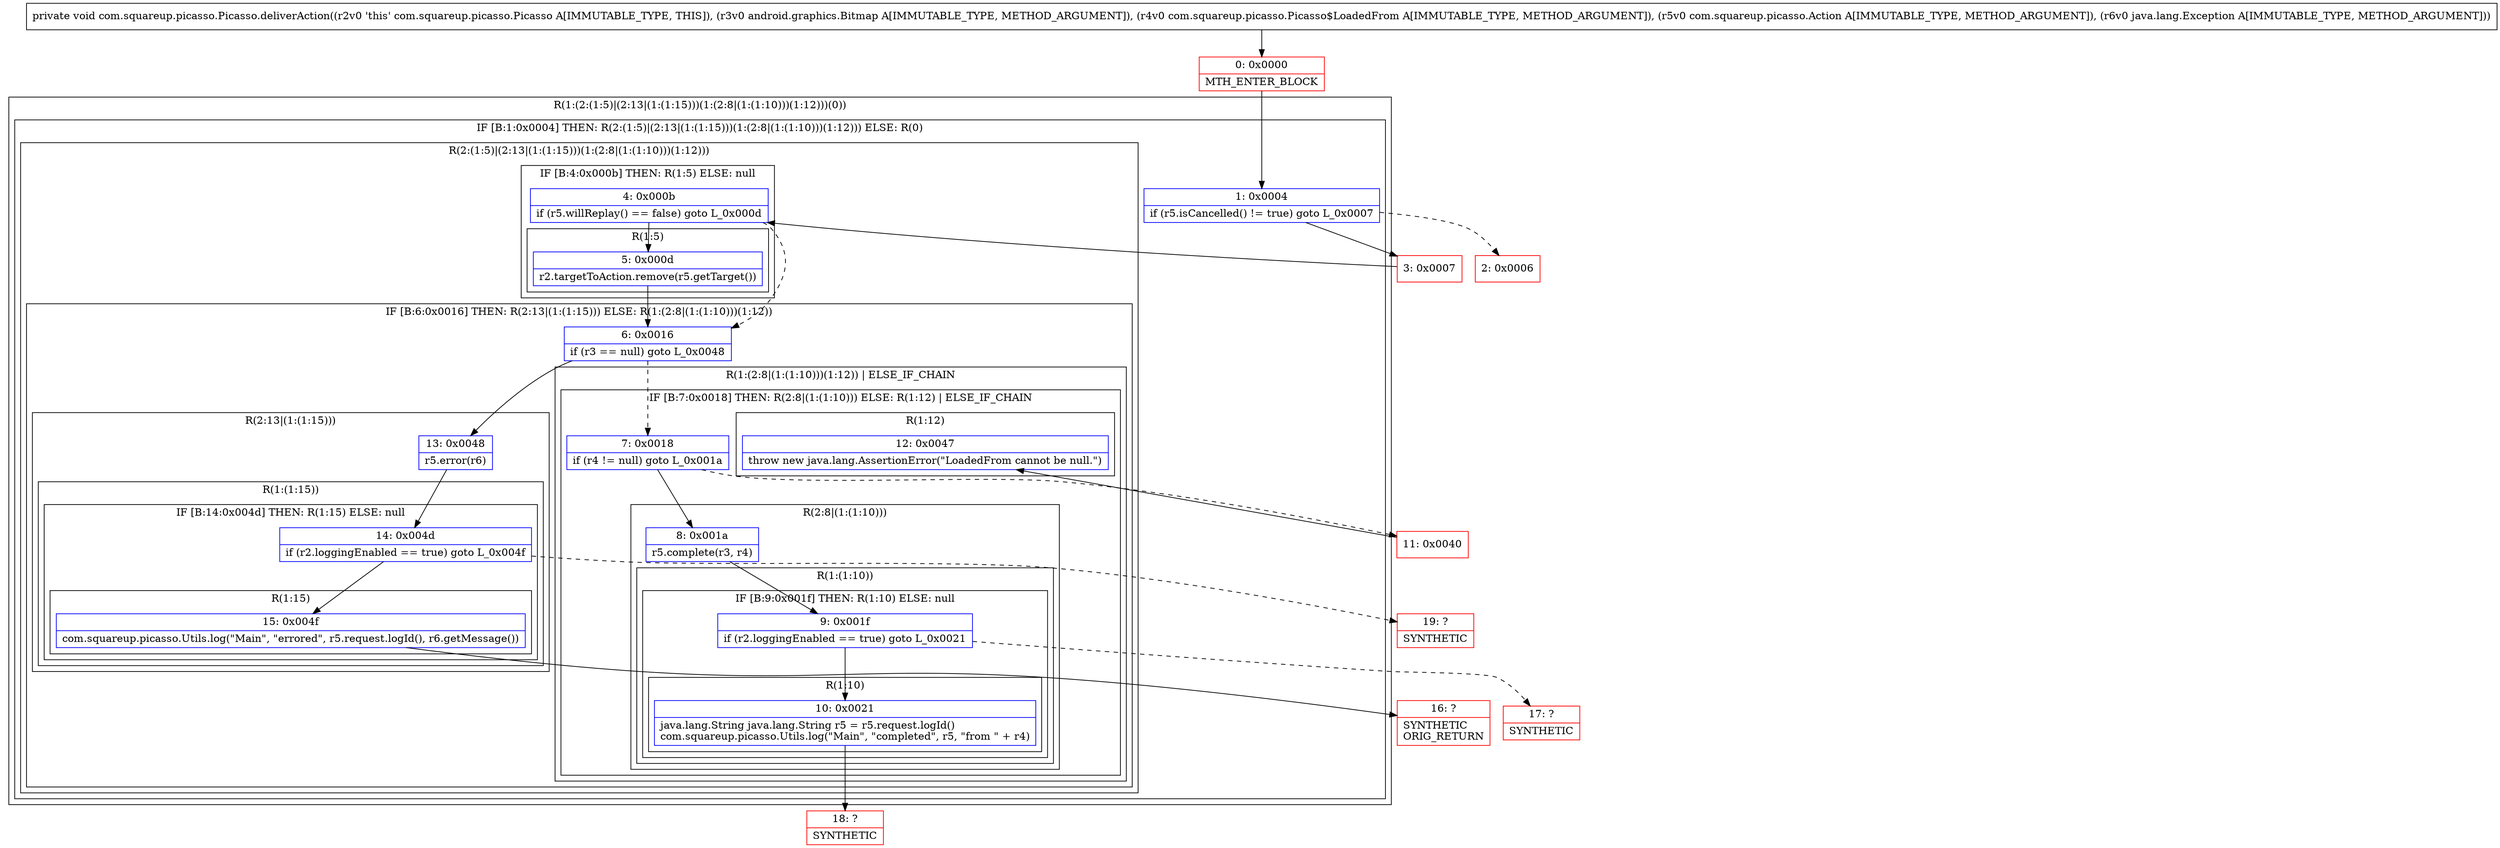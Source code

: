 digraph "CFG forcom.squareup.picasso.Picasso.deliverAction(Landroid\/graphics\/Bitmap;Lcom\/squareup\/picasso\/Picasso$LoadedFrom;Lcom\/squareup\/picasso\/Action;Ljava\/lang\/Exception;)V" {
subgraph cluster_Region_134556229 {
label = "R(1:(2:(1:5)|(2:13|(1:(1:15)))(1:(2:8|(1:(1:10)))(1:12)))(0))";
node [shape=record,color=blue];
subgraph cluster_IfRegion_106873798 {
label = "IF [B:1:0x0004] THEN: R(2:(1:5)|(2:13|(1:(1:15)))(1:(2:8|(1:(1:10)))(1:12))) ELSE: R(0)";
node [shape=record,color=blue];
Node_1 [shape=record,label="{1\:\ 0x0004|if (r5.isCancelled() != true) goto L_0x0007\l}"];
subgraph cluster_Region_1473533861 {
label = "R(2:(1:5)|(2:13|(1:(1:15)))(1:(2:8|(1:(1:10)))(1:12)))";
node [shape=record,color=blue];
subgraph cluster_IfRegion_1353683759 {
label = "IF [B:4:0x000b] THEN: R(1:5) ELSE: null";
node [shape=record,color=blue];
Node_4 [shape=record,label="{4\:\ 0x000b|if (r5.willReplay() == false) goto L_0x000d\l}"];
subgraph cluster_Region_1901710461 {
label = "R(1:5)";
node [shape=record,color=blue];
Node_5 [shape=record,label="{5\:\ 0x000d|r2.targetToAction.remove(r5.getTarget())\l}"];
}
}
subgraph cluster_IfRegion_23683427 {
label = "IF [B:6:0x0016] THEN: R(2:13|(1:(1:15))) ELSE: R(1:(2:8|(1:(1:10)))(1:12))";
node [shape=record,color=blue];
Node_6 [shape=record,label="{6\:\ 0x0016|if (r3 == null) goto L_0x0048\l}"];
subgraph cluster_Region_1962239892 {
label = "R(2:13|(1:(1:15)))";
node [shape=record,color=blue];
Node_13 [shape=record,label="{13\:\ 0x0048|r5.error(r6)\l}"];
subgraph cluster_Region_1492104398 {
label = "R(1:(1:15))";
node [shape=record,color=blue];
subgraph cluster_IfRegion_1743430026 {
label = "IF [B:14:0x004d] THEN: R(1:15) ELSE: null";
node [shape=record,color=blue];
Node_14 [shape=record,label="{14\:\ 0x004d|if (r2.loggingEnabled == true) goto L_0x004f\l}"];
subgraph cluster_Region_759346797 {
label = "R(1:15)";
node [shape=record,color=blue];
Node_15 [shape=record,label="{15\:\ 0x004f|com.squareup.picasso.Utils.log(\"Main\", \"errored\", r5.request.logId(), r6.getMessage())\l}"];
}
}
}
}
subgraph cluster_Region_1918152086 {
label = "R(1:(2:8|(1:(1:10)))(1:12)) | ELSE_IF_CHAIN\l";
node [shape=record,color=blue];
subgraph cluster_IfRegion_1463299798 {
label = "IF [B:7:0x0018] THEN: R(2:8|(1:(1:10))) ELSE: R(1:12) | ELSE_IF_CHAIN\l";
node [shape=record,color=blue];
Node_7 [shape=record,label="{7\:\ 0x0018|if (r4 != null) goto L_0x001a\l}"];
subgraph cluster_Region_1709978442 {
label = "R(2:8|(1:(1:10)))";
node [shape=record,color=blue];
Node_8 [shape=record,label="{8\:\ 0x001a|r5.complete(r3, r4)\l}"];
subgraph cluster_Region_1571098692 {
label = "R(1:(1:10))";
node [shape=record,color=blue];
subgraph cluster_IfRegion_172633723 {
label = "IF [B:9:0x001f] THEN: R(1:10) ELSE: null";
node [shape=record,color=blue];
Node_9 [shape=record,label="{9\:\ 0x001f|if (r2.loggingEnabled == true) goto L_0x0021\l}"];
subgraph cluster_Region_1130419339 {
label = "R(1:10)";
node [shape=record,color=blue];
Node_10 [shape=record,label="{10\:\ 0x0021|java.lang.String java.lang.String r5 = r5.request.logId()\lcom.squareup.picasso.Utils.log(\"Main\", \"completed\", r5, \"from \" + r4)\l}"];
}
}
}
}
subgraph cluster_Region_479395706 {
label = "R(1:12)";
node [shape=record,color=blue];
Node_12 [shape=record,label="{12\:\ 0x0047|throw new java.lang.AssertionError(\"LoadedFrom cannot be null.\")\l}"];
}
}
}
}
}
subgraph cluster_Region_417397185 {
label = "R(0)";
node [shape=record,color=blue];
}
}
}
Node_0 [shape=record,color=red,label="{0\:\ 0x0000|MTH_ENTER_BLOCK\l}"];
Node_2 [shape=record,color=red,label="{2\:\ 0x0006}"];
Node_3 [shape=record,color=red,label="{3\:\ 0x0007}"];
Node_11 [shape=record,color=red,label="{11\:\ 0x0040}"];
Node_16 [shape=record,color=red,label="{16\:\ ?|SYNTHETIC\lORIG_RETURN\l}"];
Node_17 [shape=record,color=red,label="{17\:\ ?|SYNTHETIC\l}"];
Node_18 [shape=record,color=red,label="{18\:\ ?|SYNTHETIC\l}"];
Node_19 [shape=record,color=red,label="{19\:\ ?|SYNTHETIC\l}"];
MethodNode[shape=record,label="{private void com.squareup.picasso.Picasso.deliverAction((r2v0 'this' com.squareup.picasso.Picasso A[IMMUTABLE_TYPE, THIS]), (r3v0 android.graphics.Bitmap A[IMMUTABLE_TYPE, METHOD_ARGUMENT]), (r4v0 com.squareup.picasso.Picasso$LoadedFrom A[IMMUTABLE_TYPE, METHOD_ARGUMENT]), (r5v0 com.squareup.picasso.Action A[IMMUTABLE_TYPE, METHOD_ARGUMENT]), (r6v0 java.lang.Exception A[IMMUTABLE_TYPE, METHOD_ARGUMENT])) }"];
MethodNode -> Node_0;
Node_1 -> Node_2[style=dashed];
Node_1 -> Node_3;
Node_4 -> Node_5;
Node_4 -> Node_6[style=dashed];
Node_5 -> Node_6;
Node_6 -> Node_7[style=dashed];
Node_6 -> Node_13;
Node_13 -> Node_14;
Node_14 -> Node_15;
Node_14 -> Node_19[style=dashed];
Node_15 -> Node_16;
Node_7 -> Node_8;
Node_7 -> Node_11[style=dashed];
Node_8 -> Node_9;
Node_9 -> Node_10;
Node_9 -> Node_17[style=dashed];
Node_10 -> Node_18;
Node_0 -> Node_1;
Node_3 -> Node_4;
Node_11 -> Node_12;
}

